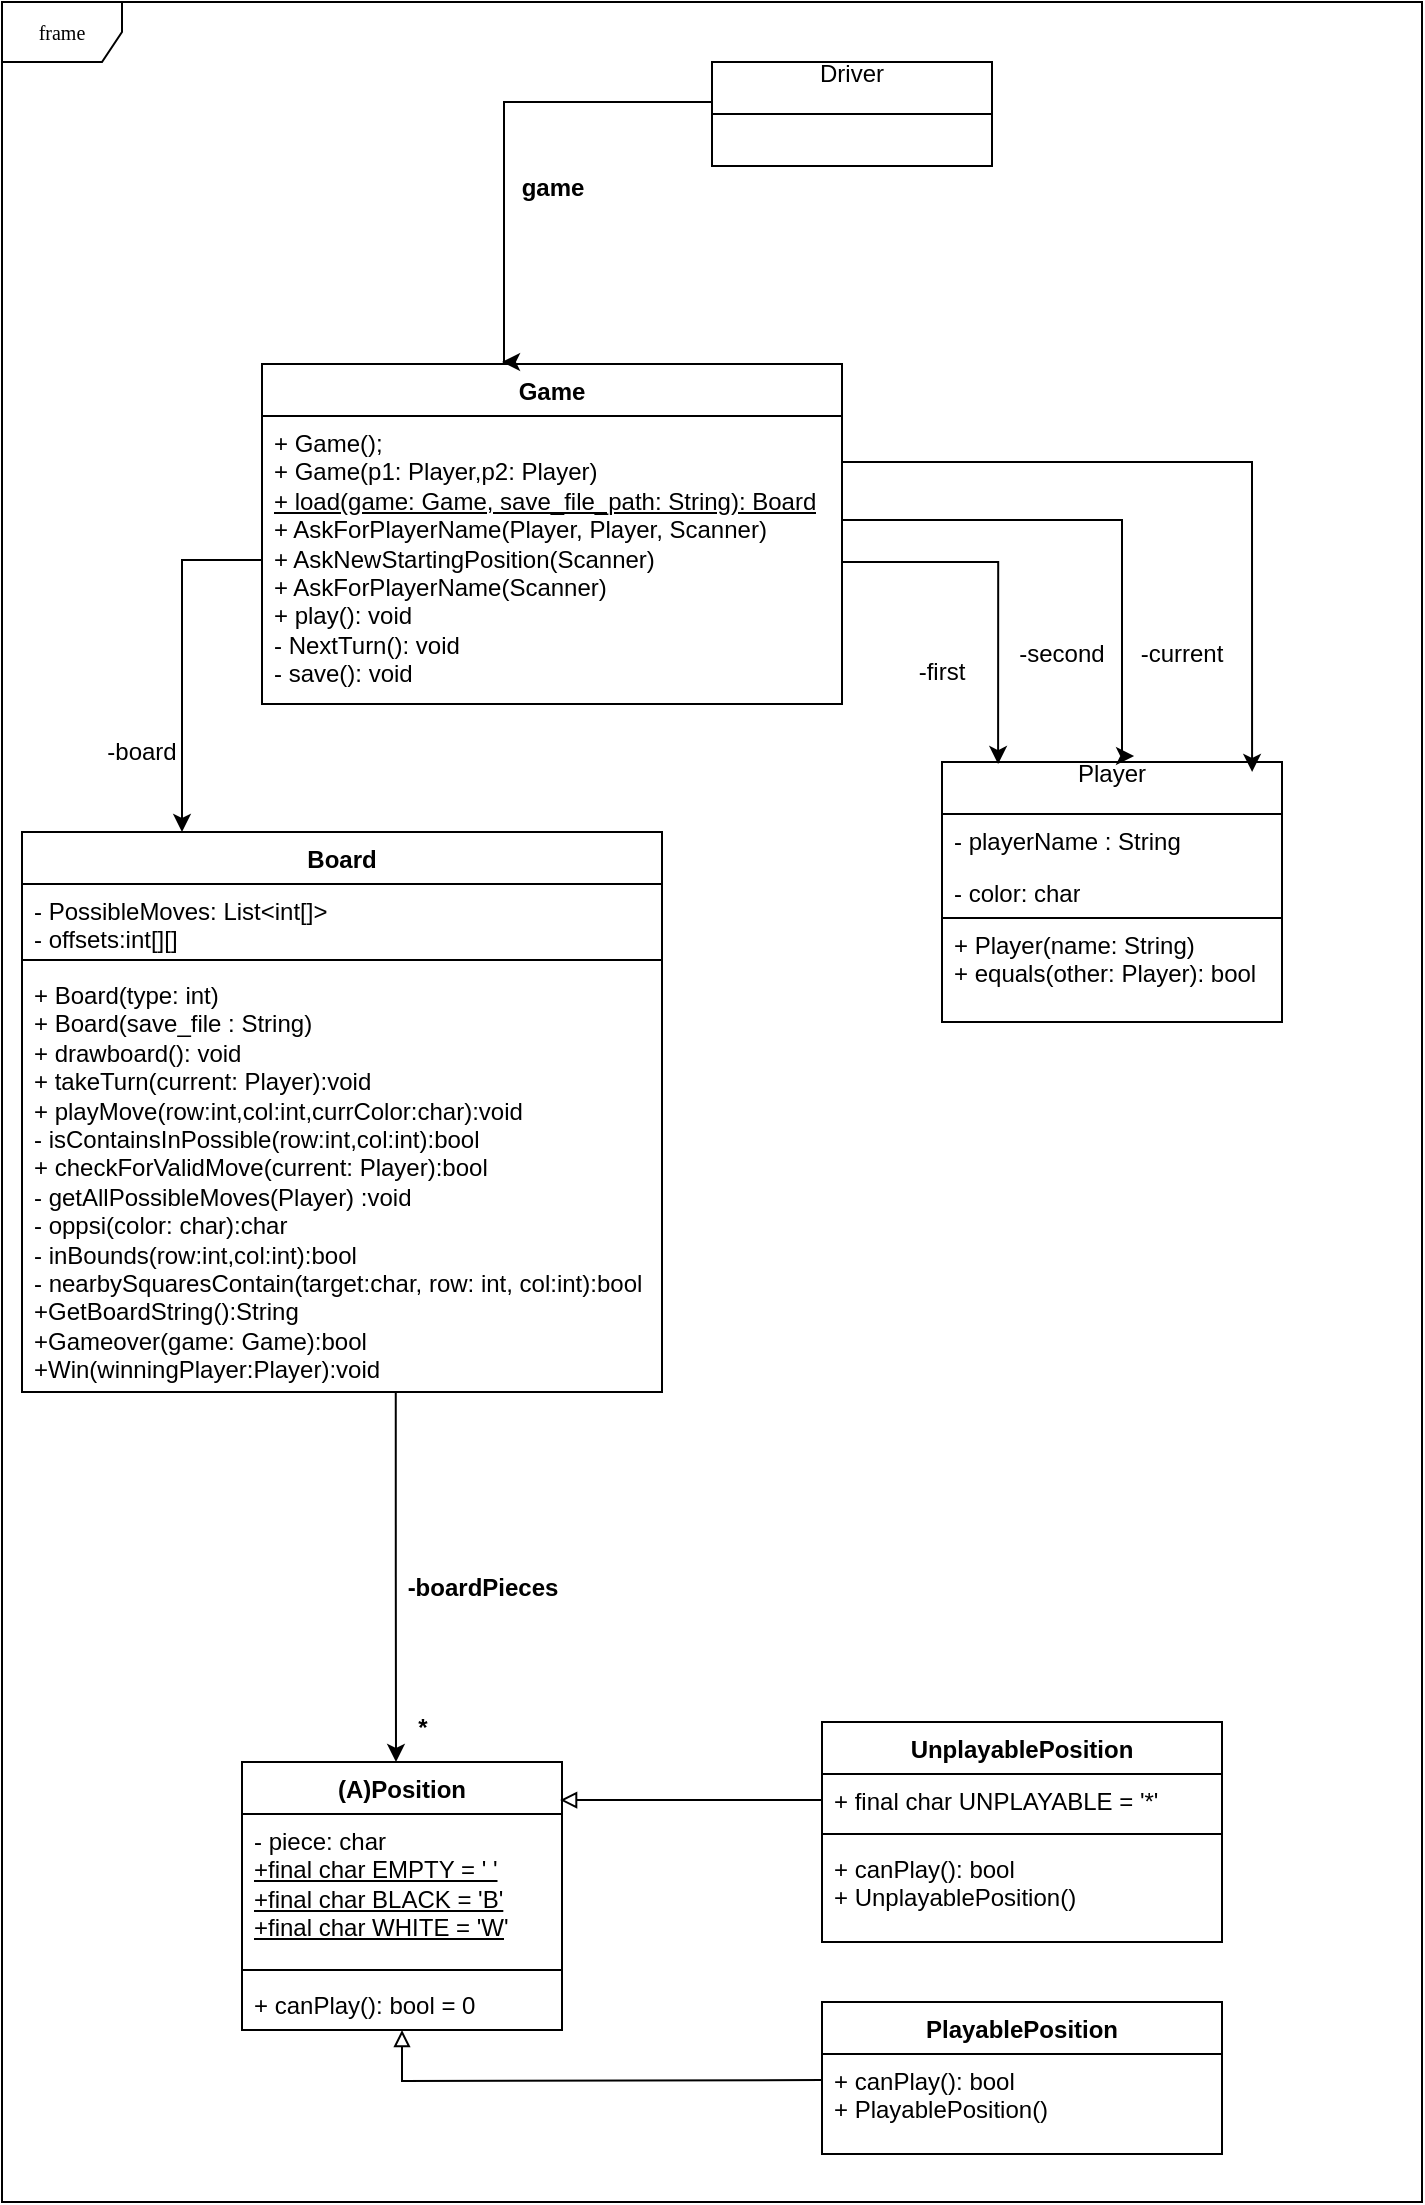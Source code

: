 <mxfile version="24.7.6">
  <diagram name="Page-1" id="c4acf3e9-155e-7222-9cf6-157b1a14988f">
    <mxGraphModel dx="1434" dy="1880" grid="1" gridSize="10" guides="1" tooltips="1" connect="1" arrows="1" fold="1" page="1" pageScale="1" pageWidth="850" pageHeight="1100" background="#ffffff" math="0" shadow="0">
      <root>
        <mxCell id="0" />
        <mxCell id="1" parent="0" />
        <mxCell id="17acba5748e5396b-1" value="frame" style="shape=umlFrame;whiteSpace=wrap;html=1;rounded=0;shadow=0;comic=0;labelBackgroundColor=none;strokeWidth=1;fontFamily=Verdana;fontSize=10;align=center;labelBorderColor=none;" parent="1" vertex="1">
          <mxGeometry y="-10" width="710" height="1100" as="geometry" />
        </mxCell>
        <mxCell id="M_iCxEeD9l_srSKKqIK8-11" value="Game" style="swimlane;fontStyle=1;align=center;verticalAlign=top;childLayout=stackLayout;horizontal=1;startSize=26;horizontalStack=0;resizeParent=1;resizeParentMax=0;resizeLast=0;collapsible=1;marginBottom=0;whiteSpace=wrap;html=1;" parent="1" vertex="1">
          <mxGeometry x="130" y="171" width="290" height="170" as="geometry" />
        </mxCell>
        <mxCell id="M_iCxEeD9l_srSKKqIK8-14" value="+ Game();&lt;div&gt;+ Game(p1: Player,p2: Player)&lt;br&gt;&lt;div&gt;&lt;u&gt;+ load(game: Game, save_file_path: String): Board&lt;/u&gt;&lt;/div&gt;&lt;/div&gt;&lt;div&gt;&lt;div style=&quot;&quot;&gt;+ AskForPlayerName(Player, Player, Scanner)&lt;/div&gt;&lt;div style=&quot;&quot;&gt;+ AskNewStartingPosition(Scanner)&lt;/div&gt;&lt;div style=&quot;&quot;&gt;+ AskForPlayerName(Scanner)&lt;/div&gt;&lt;/div&gt;&lt;div&gt;+ play(): void&lt;/div&gt;&lt;div&gt;- NextTurn(): void&lt;/div&gt;&lt;div&gt;- save(): void&lt;br&gt;&lt;/div&gt;&lt;div&gt;&lt;br&gt;&lt;/div&gt;&lt;div&gt;&lt;u&gt;&lt;br&gt;&lt;/u&gt;&lt;/div&gt;" style="text;strokeColor=none;fillColor=none;align=left;verticalAlign=top;spacingLeft=4;spacingRight=4;overflow=hidden;rotatable=0;points=[[0,0.5],[1,0.5]];portConstraint=eastwest;whiteSpace=wrap;html=1;" parent="M_iCxEeD9l_srSKKqIK8-11" vertex="1">
          <mxGeometry y="26" width="290" height="144" as="geometry" />
        </mxCell>
        <mxCell id="M_iCxEeD9l_srSKKqIK8-16" value="Player&lt;div&gt;&lt;br&gt;&lt;/div&gt;" style="swimlane;fontStyle=0;childLayout=stackLayout;horizontal=1;startSize=26;fillColor=none;horizontalStack=0;resizeParent=1;resizeParentMax=0;resizeLast=0;collapsible=1;marginBottom=0;whiteSpace=wrap;html=1;" parent="1" vertex="1">
          <mxGeometry x="470" y="370" width="170" height="130" as="geometry" />
        </mxCell>
        <mxCell id="M_iCxEeD9l_srSKKqIK8-17" value="- playerName : String" style="text;strokeColor=none;fillColor=none;align=left;verticalAlign=top;spacingLeft=4;spacingRight=4;overflow=hidden;rotatable=0;points=[[0,0.5],[1,0.5]];portConstraint=eastwest;whiteSpace=wrap;html=1;" parent="M_iCxEeD9l_srSKKqIK8-16" vertex="1">
          <mxGeometry y="26" width="170" height="26" as="geometry" />
        </mxCell>
        <mxCell id="M_iCxEeD9l_srSKKqIK8-18" value="- color: char" style="text;strokeColor=none;fillColor=none;align=left;verticalAlign=top;spacingLeft=4;spacingRight=4;overflow=hidden;rotatable=0;points=[[0,0.5],[1,0.5]];portConstraint=eastwest;whiteSpace=wrap;html=1;" parent="M_iCxEeD9l_srSKKqIK8-16" vertex="1">
          <mxGeometry y="52" width="170" height="26" as="geometry" />
        </mxCell>
        <mxCell id="M_iCxEeD9l_srSKKqIK8-19" value="+ Player(name: String)&lt;div&gt;+ equals(other: Player): bool&lt;/div&gt;" style="text;strokeColor=default;fillColor=none;align=left;verticalAlign=top;spacingLeft=4;spacingRight=4;overflow=hidden;rotatable=0;points=[[0,0.5],[1,0.5]];portConstraint=eastwest;whiteSpace=wrap;html=1;" parent="M_iCxEeD9l_srSKKqIK8-16" vertex="1">
          <mxGeometry y="78" width="170" height="52" as="geometry" />
        </mxCell>
        <mxCell id="M_iCxEeD9l_srSKKqIK8-20" value="Board&lt;div&gt;&lt;br&gt;&lt;/div&gt;" style="swimlane;fontStyle=1;align=center;verticalAlign=top;childLayout=stackLayout;horizontal=1;startSize=26;horizontalStack=0;resizeParent=1;resizeParentMax=0;resizeLast=0;collapsible=1;marginBottom=0;whiteSpace=wrap;html=1;" parent="1" vertex="1">
          <mxGeometry x="10" y="405" width="320" height="280" as="geometry" />
        </mxCell>
        <mxCell id="M_iCxEeD9l_srSKKqIK8-21" value="- PossibleMoves: List&amp;lt;int[]&amp;gt;&lt;div&gt;- offsets:int[][]&lt;/div&gt;&lt;div&gt;&lt;br&gt;&lt;/div&gt;" style="text;strokeColor=none;fillColor=none;align=left;verticalAlign=top;spacingLeft=4;spacingRight=4;overflow=hidden;rotatable=0;points=[[0,0.5],[1,0.5]];portConstraint=eastwest;whiteSpace=wrap;html=1;" parent="M_iCxEeD9l_srSKKqIK8-20" vertex="1">
          <mxGeometry y="26" width="320" height="34" as="geometry" />
        </mxCell>
        <mxCell id="M_iCxEeD9l_srSKKqIK8-22" value="" style="line;strokeWidth=1;fillColor=none;align=left;verticalAlign=middle;spacingTop=-1;spacingLeft=3;spacingRight=3;rotatable=0;labelPosition=right;points=[];portConstraint=eastwest;strokeColor=inherit;" parent="M_iCxEeD9l_srSKKqIK8-20" vertex="1">
          <mxGeometry y="60" width="320" height="8" as="geometry" />
        </mxCell>
        <mxCell id="M_iCxEeD9l_srSKKqIK8-34" style="edgeStyle=orthogonalEdgeStyle;rounded=0;orthogonalLoop=1;jettySize=auto;html=1;exitX=0.584;exitY=1;exitDx=0;exitDy=0;exitPerimeter=0;" parent="M_iCxEeD9l_srSKKqIK8-20" source="M_iCxEeD9l_srSKKqIK8-23" edge="1">
          <mxGeometry relative="1" as="geometry">
            <mxPoint x="187" y="465" as="targetPoint" />
          </mxGeometry>
        </mxCell>
        <mxCell id="M_iCxEeD9l_srSKKqIK8-23" value="&lt;div&gt;+ Board(type: int)&lt;/div&gt;&lt;div&gt;+ Board(save_file : String)&lt;/div&gt;&lt;div&gt;+ drawboard(): void&lt;/div&gt;&lt;div&gt;+ takeTurn(current: Player):void&lt;/div&gt;&lt;div&gt;+ playMove(row:int,col:int,currColor:char):void&lt;/div&gt;&lt;div&gt;- isContainsInPossible(row:int,col:int):bool&lt;/div&gt;&lt;div&gt;+ checkForValidMove(current: Player):bool&lt;/div&gt;&lt;div&gt;- getAllPossibleMoves(Player) :void&lt;/div&gt;&lt;div&gt;- oppsi(color: char):char&lt;/div&gt;&lt;div&gt;- inBounds(row:int,col:int):bool&lt;/div&gt;&lt;div&gt;- nearbySquaresContain(target:char, row: int, col:int):bool&lt;/div&gt;&lt;div&gt;+GetBoardString():String&lt;/div&gt;&lt;div&gt;+Gameover(game: Game):bool&lt;/div&gt;&lt;div&gt;+Win(winningPlayer:Player):void&lt;/div&gt;" style="text;strokeColor=none;fillColor=none;align=left;verticalAlign=top;spacingLeft=4;spacingRight=4;overflow=hidden;rotatable=0;points=[[0,0.5],[1,0.5]];portConstraint=eastwest;whiteSpace=wrap;html=1;" parent="M_iCxEeD9l_srSKKqIK8-20" vertex="1">
          <mxGeometry y="68" width="320" height="212" as="geometry" />
        </mxCell>
        <mxCell id="M_iCxEeD9l_srSKKqIK8-24" style="edgeStyle=orthogonalEdgeStyle;rounded=0;orthogonalLoop=1;jettySize=auto;html=1;entryX=0.565;entryY=-0.023;entryDx=0;entryDy=0;entryPerimeter=0;" parent="1" source="M_iCxEeD9l_srSKKqIK8-14" target="M_iCxEeD9l_srSKKqIK8-16" edge="1">
          <mxGeometry relative="1" as="geometry">
            <Array as="points">
              <mxPoint x="560" y="249" />
              <mxPoint x="560" y="367" />
            </Array>
          </mxGeometry>
        </mxCell>
        <mxCell id="M_iCxEeD9l_srSKKqIK8-25" style="edgeStyle=orthogonalEdgeStyle;rounded=0;orthogonalLoop=1;jettySize=auto;html=1;entryX=0.165;entryY=0.008;entryDx=0;entryDy=0;entryPerimeter=0;" parent="1" source="M_iCxEeD9l_srSKKqIK8-14" target="M_iCxEeD9l_srSKKqIK8-16" edge="1">
          <mxGeometry relative="1" as="geometry">
            <mxPoint x="500" y="360" as="targetPoint" />
            <Array as="points">
              <mxPoint x="498" y="270" />
            </Array>
          </mxGeometry>
        </mxCell>
        <mxCell id="M_iCxEeD9l_srSKKqIK8-27" style="edgeStyle=orthogonalEdgeStyle;rounded=0;orthogonalLoop=1;jettySize=auto;html=1;entryX=0.912;entryY=0.038;entryDx=0;entryDy=0;entryPerimeter=0;" parent="1" source="M_iCxEeD9l_srSKKqIK8-14" target="M_iCxEeD9l_srSKKqIK8-16" edge="1">
          <mxGeometry relative="1" as="geometry">
            <Array as="points">
              <mxPoint x="625" y="220" />
            </Array>
          </mxGeometry>
        </mxCell>
        <mxCell id="M_iCxEeD9l_srSKKqIK8-28" value="-first" style="text;html=1;align=center;verticalAlign=middle;whiteSpace=wrap;rounded=0;" parent="1" vertex="1">
          <mxGeometry x="440" y="310" width="60" height="30" as="geometry" />
        </mxCell>
        <mxCell id="M_iCxEeD9l_srSKKqIK8-30" value="-second" style="text;html=1;align=center;verticalAlign=middle;whiteSpace=wrap;rounded=0;" parent="1" vertex="1">
          <mxGeometry x="500" y="301" width="60" height="30" as="geometry" />
        </mxCell>
        <mxCell id="M_iCxEeD9l_srSKKqIK8-31" value="-current" style="text;html=1;align=center;verticalAlign=middle;whiteSpace=wrap;rounded=0;" parent="1" vertex="1">
          <mxGeometry x="560" y="301" width="60" height="30" as="geometry" />
        </mxCell>
        <mxCell id="M_iCxEeD9l_srSKKqIK8-32" style="edgeStyle=orthogonalEdgeStyle;rounded=0;orthogonalLoop=1;jettySize=auto;html=1;entryX=0.25;entryY=0;entryDx=0;entryDy=0;" parent="1" source="M_iCxEeD9l_srSKKqIK8-14" target="M_iCxEeD9l_srSKKqIK8-20" edge="1">
          <mxGeometry relative="1" as="geometry" />
        </mxCell>
        <mxCell id="M_iCxEeD9l_srSKKqIK8-33" value="-board" style="text;html=1;align=center;verticalAlign=middle;whiteSpace=wrap;rounded=0;" parent="1" vertex="1">
          <mxGeometry x="40" y="350" width="60" height="30" as="geometry" />
        </mxCell>
        <mxCell id="M_iCxEeD9l_srSKKqIK8-39" value="(A)Position" style="swimlane;fontStyle=1;align=center;verticalAlign=top;childLayout=stackLayout;horizontal=1;startSize=26;horizontalStack=0;resizeParent=1;resizeParentMax=0;resizeLast=0;collapsible=1;marginBottom=0;whiteSpace=wrap;html=1;" parent="1" vertex="1">
          <mxGeometry x="120" y="870" width="160" height="134" as="geometry" />
        </mxCell>
        <mxCell id="M_iCxEeD9l_srSKKqIK8-40" value="- piece: char&lt;div&gt;&lt;u&gt;+final char EMPTY = &#39; &#39;&lt;/u&gt;&lt;/div&gt;&lt;div&gt;&lt;u&gt;+final char BLACK = &#39;B&#39;&lt;/u&gt;&lt;/div&gt;&lt;div&gt;&lt;u&gt;+final char WHITE = &#39;W&lt;/u&gt;&#39;&lt;/div&gt;" style="text;strokeColor=none;fillColor=none;align=left;verticalAlign=top;spacingLeft=4;spacingRight=4;overflow=hidden;rotatable=0;points=[[0,0.5],[1,0.5]];portConstraint=eastwest;whiteSpace=wrap;html=1;" parent="M_iCxEeD9l_srSKKqIK8-39" vertex="1">
          <mxGeometry y="26" width="160" height="74" as="geometry" />
        </mxCell>
        <mxCell id="M_iCxEeD9l_srSKKqIK8-41" value="" style="line;strokeWidth=1;fillColor=none;align=left;verticalAlign=middle;spacingTop=-1;spacingLeft=3;spacingRight=3;rotatable=0;labelPosition=right;points=[];portConstraint=eastwest;strokeColor=inherit;" parent="M_iCxEeD9l_srSKKqIK8-39" vertex="1">
          <mxGeometry y="100" width="160" height="8" as="geometry" />
        </mxCell>
        <mxCell id="M_iCxEeD9l_srSKKqIK8-42" value="+ canPlay(): bool = 0" style="text;strokeColor=none;fillColor=none;align=left;verticalAlign=top;spacingLeft=4;spacingRight=4;overflow=hidden;rotatable=0;points=[[0,0.5],[1,0.5]];portConstraint=eastwest;whiteSpace=wrap;html=1;" parent="M_iCxEeD9l_srSKKqIK8-39" vertex="1">
          <mxGeometry y="108" width="160" height="26" as="geometry" />
        </mxCell>
        <mxCell id="M_iCxEeD9l_srSKKqIK8-43" value="UnplayablePosition" style="swimlane;fontStyle=1;align=center;verticalAlign=top;childLayout=stackLayout;horizontal=1;startSize=26;horizontalStack=0;resizeParent=1;resizeParentMax=0;resizeLast=0;collapsible=1;marginBottom=0;whiteSpace=wrap;html=1;" parent="1" vertex="1">
          <mxGeometry x="410" y="850" width="200" height="110" as="geometry" />
        </mxCell>
        <mxCell id="M_iCxEeD9l_srSKKqIK8-44" value="+ final char UNPLAYABLE = &#39;*&#39;" style="text;strokeColor=none;fillColor=none;align=left;verticalAlign=top;spacingLeft=4;spacingRight=4;overflow=hidden;rotatable=0;points=[[0,0.5],[1,0.5]];portConstraint=eastwest;whiteSpace=wrap;html=1;" parent="M_iCxEeD9l_srSKKqIK8-43" vertex="1">
          <mxGeometry y="26" width="200" height="26" as="geometry" />
        </mxCell>
        <mxCell id="M_iCxEeD9l_srSKKqIK8-45" value="" style="line;strokeWidth=1;fillColor=none;align=left;verticalAlign=middle;spacingTop=-1;spacingLeft=3;spacingRight=3;rotatable=0;labelPosition=right;points=[];portConstraint=eastwest;strokeColor=inherit;" parent="M_iCxEeD9l_srSKKqIK8-43" vertex="1">
          <mxGeometry y="52" width="200" height="8" as="geometry" />
        </mxCell>
        <mxCell id="M_iCxEeD9l_srSKKqIK8-46" value="+ canPlay(): bool&lt;div&gt;+ UnplayablePosition()&lt;/div&gt;" style="text;strokeColor=none;fillColor=none;align=left;verticalAlign=top;spacingLeft=4;spacingRight=4;overflow=hidden;rotatable=0;points=[[0,0.5],[1,0.5]];portConstraint=eastwest;whiteSpace=wrap;html=1;" parent="M_iCxEeD9l_srSKKqIK8-43" vertex="1">
          <mxGeometry y="60" width="200" height="50" as="geometry" />
        </mxCell>
        <mxCell id="M_iCxEeD9l_srSKKqIK8-47" style="edgeStyle=orthogonalEdgeStyle;rounded=0;orthogonalLoop=1;jettySize=auto;html=1;entryX=0.994;entryY=0.142;entryDx=0;entryDy=0;entryPerimeter=0;endArrow=block;endFill=0;" parent="1" source="M_iCxEeD9l_srSKKqIK8-44" target="M_iCxEeD9l_srSKKqIK8-39" edge="1">
          <mxGeometry relative="1" as="geometry" />
        </mxCell>
        <mxCell id="M_iCxEeD9l_srSKKqIK8-49" value="-boardPieces" style="text;align=center;fontStyle=1;verticalAlign=middle;spacingLeft=3;spacingRight=3;strokeColor=none;rotatable=0;points=[[0,0.5],[1,0.5]];portConstraint=eastwest;html=1;" parent="1" vertex="1">
          <mxGeometry x="200" y="770" width="80" height="26" as="geometry" />
        </mxCell>
        <mxCell id="M_iCxEeD9l_srSKKqIK8-50" value="*" style="text;align=center;fontStyle=1;verticalAlign=middle;spacingLeft=3;spacingRight=3;strokeColor=none;rotatable=0;points=[[0,0.5],[1,0.5]];portConstraint=eastwest;html=1;" parent="1" vertex="1">
          <mxGeometry x="170" y="840" width="80" height="26" as="geometry" />
        </mxCell>
        <mxCell id="M_iCxEeD9l_srSKKqIK8-51" value="PlayablePosition" style="swimlane;fontStyle=1;align=center;verticalAlign=top;childLayout=stackLayout;horizontal=1;startSize=26;horizontalStack=0;resizeParent=1;resizeParentMax=0;resizeLast=0;collapsible=1;marginBottom=0;whiteSpace=wrap;html=1;" parent="1" vertex="1">
          <mxGeometry x="410" y="990" width="200" height="76" as="geometry" />
        </mxCell>
        <mxCell id="M_iCxEeD9l_srSKKqIK8-54" value="+ canPlay(): bool&lt;div&gt;+ PlayablePosition()&lt;/div&gt;" style="text;strokeColor=none;fillColor=none;align=left;verticalAlign=top;spacingLeft=4;spacingRight=4;overflow=hidden;rotatable=0;points=[[0,0.5],[1,0.5]];portConstraint=eastwest;whiteSpace=wrap;html=1;" parent="M_iCxEeD9l_srSKKqIK8-51" vertex="1">
          <mxGeometry y="26" width="200" height="50" as="geometry" />
        </mxCell>
        <mxCell id="M_iCxEeD9l_srSKKqIK8-56" style="edgeStyle=orthogonalEdgeStyle;rounded=0;orthogonalLoop=1;jettySize=auto;html=1;endArrow=block;endFill=0;" parent="1" target="M_iCxEeD9l_srSKKqIK8-39" edge="1">
          <mxGeometry relative="1" as="geometry">
            <mxPoint x="410" y="1029" as="sourcePoint" />
          </mxGeometry>
        </mxCell>
        <mxCell id="56g6EXzKYS2-vPLY2ppE-11" style="edgeStyle=orthogonalEdgeStyle;rounded=0;orthogonalLoop=1;jettySize=auto;html=1;" edge="1" parent="1" source="56g6EXzKYS2-vPLY2ppE-7">
          <mxGeometry relative="1" as="geometry">
            <mxPoint x="250" y="170" as="targetPoint" />
            <Array as="points">
              <mxPoint x="251" y="40" />
            </Array>
          </mxGeometry>
        </mxCell>
        <mxCell id="56g6EXzKYS2-vPLY2ppE-7" value="Driver&lt;div&gt;&lt;br&gt;&lt;/div&gt;" style="swimlane;fontStyle=0;childLayout=stackLayout;horizontal=1;startSize=26;fillColor=none;horizontalStack=0;resizeParent=1;resizeParentMax=0;resizeLast=0;collapsible=1;marginBottom=0;whiteSpace=wrap;html=1;" vertex="1" parent="1">
          <mxGeometry x="355" y="20" width="140" height="52" as="geometry" />
        </mxCell>
        <mxCell id="56g6EXzKYS2-vPLY2ppE-12" value="game" style="text;align=center;fontStyle=1;verticalAlign=middle;spacingLeft=3;spacingRight=3;strokeColor=none;rotatable=0;points=[[0,0.5],[1,0.5]];portConstraint=eastwest;html=1;" vertex="1" parent="1">
          <mxGeometry x="235" y="70" width="80" height="26" as="geometry" />
        </mxCell>
      </root>
    </mxGraphModel>
  </diagram>
</mxfile>
